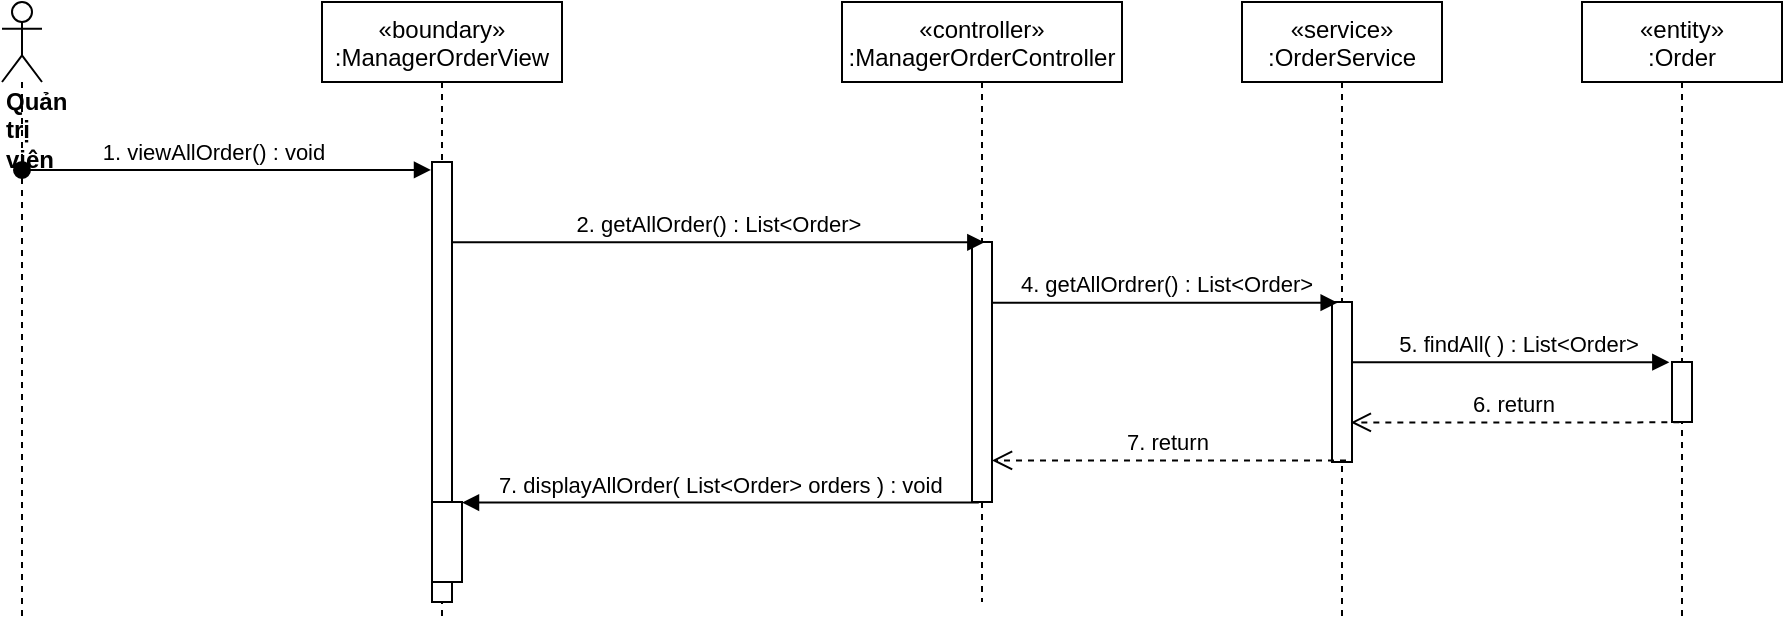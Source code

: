 <mxfile version="14.6.11" type="device"><diagram id="kgpKYQtTHZ0yAKxKKP6v" name="Page-1"><mxGraphModel dx="1038" dy="523" grid="1" gridSize="10" guides="1" tooltips="1" connect="1" arrows="1" fold="1" page="1" pageScale="1" pageWidth="850" pageHeight="1100" math="0" shadow="0"><root><mxCell id="0"/><mxCell id="1" parent="0"/><mxCell id="O-hqUbzQfyN6lvCl0_cx-1" value="«boundary»&#10;:ManagerOrderView" style="shape=umlLifeline;perimeter=lifelinePerimeter;container=1;collapsible=0;recursiveResize=0;rounded=0;shadow=0;strokeWidth=1;" vertex="1" parent="1"><mxGeometry x="260" y="80" width="120" height="310" as="geometry"/></mxCell><mxCell id="O-hqUbzQfyN6lvCl0_cx-2" value="" style="points=[];perimeter=orthogonalPerimeter;rounded=0;shadow=0;strokeWidth=1;" vertex="1" parent="O-hqUbzQfyN6lvCl0_cx-1"><mxGeometry x="55" y="80" width="10" height="220" as="geometry"/></mxCell><mxCell id="O-hqUbzQfyN6lvCl0_cx-3" value="" style="html=1;points=[];perimeter=orthogonalPerimeter;" vertex="1" parent="O-hqUbzQfyN6lvCl0_cx-1"><mxGeometry x="55" y="250" width="15" height="40" as="geometry"/></mxCell><mxCell id="O-hqUbzQfyN6lvCl0_cx-4" value="«controller»&#10;:ManagerOrderController" style="shape=umlLifeline;perimeter=lifelinePerimeter;container=1;collapsible=0;recursiveResize=0;rounded=0;shadow=0;strokeWidth=1;" vertex="1" parent="1"><mxGeometry x="520" y="80" width="140" height="300" as="geometry"/></mxCell><mxCell id="O-hqUbzQfyN6lvCl0_cx-5" value="" style="points=[];perimeter=orthogonalPerimeter;rounded=0;shadow=0;strokeWidth=1;" vertex="1" parent="O-hqUbzQfyN6lvCl0_cx-4"><mxGeometry x="65" y="120" width="10" height="130" as="geometry"/></mxCell><mxCell id="O-hqUbzQfyN6lvCl0_cx-6" value="&lt;div&gt;&lt;b&gt;Quản trị viên&lt;/b&gt;&lt;/div&gt;" style="shape=umlLifeline;participant=umlActor;perimeter=lifelinePerimeter;whiteSpace=wrap;html=1;container=1;collapsible=0;recursiveResize=0;verticalAlign=top;spacingTop=36;outlineConnect=0;align=left;" vertex="1" parent="1"><mxGeometry x="100" y="80" width="20" height="310" as="geometry"/></mxCell><mxCell id="O-hqUbzQfyN6lvCl0_cx-7" value="1. viewAllOrder() : void" style="verticalAlign=bottom;startArrow=oval;endArrow=block;startSize=8;shadow=0;strokeWidth=1;entryX=-0.05;entryY=0.018;entryDx=0;entryDy=0;entryPerimeter=0;" edge="1" parent="1" source="O-hqUbzQfyN6lvCl0_cx-6" target="O-hqUbzQfyN6lvCl0_cx-2"><mxGeometry x="-0.06" relative="1" as="geometry"><mxPoint x="100" y="170" as="sourcePoint"/><mxPoint as="offset"/></mxGeometry></mxCell><mxCell id="O-hqUbzQfyN6lvCl0_cx-8" value="«service»&#10;:OrderService" style="shape=umlLifeline;perimeter=lifelinePerimeter;container=1;collapsible=0;recursiveResize=0;rounded=0;shadow=0;strokeWidth=1;" vertex="1" parent="1"><mxGeometry x="720" y="80" width="100" height="310" as="geometry"/></mxCell><mxCell id="O-hqUbzQfyN6lvCl0_cx-9" value="" style="points=[];perimeter=orthogonalPerimeter;rounded=0;shadow=0;strokeWidth=1;" vertex="1" parent="O-hqUbzQfyN6lvCl0_cx-8"><mxGeometry x="45" y="150" width="10" height="80" as="geometry"/></mxCell><mxCell id="O-hqUbzQfyN6lvCl0_cx-10" value="2. getAllOrder() : List&amp;lt;Order&amp;gt;" style="html=1;verticalAlign=bottom;endArrow=block;entryX=0.617;entryY=0.001;entryDx=0;entryDy=0;entryPerimeter=0;" edge="1" parent="1" source="O-hqUbzQfyN6lvCl0_cx-2" target="O-hqUbzQfyN6lvCl0_cx-5"><mxGeometry width="80" relative="1" as="geometry"><mxPoint x="320" y="248" as="sourcePoint"/><mxPoint x="500" y="210" as="targetPoint"/></mxGeometry></mxCell><mxCell id="O-hqUbzQfyN6lvCl0_cx-11" value="4. getAllOrdrer() : List&amp;lt;Order&amp;gt;" style="html=1;verticalAlign=bottom;endArrow=block;entryX=0.283;entryY=0.004;entryDx=0;entryDy=0;entryPerimeter=0;" edge="1" parent="1" source="O-hqUbzQfyN6lvCl0_cx-5" target="O-hqUbzQfyN6lvCl0_cx-9"><mxGeometry width="80" relative="1" as="geometry"><mxPoint x="670" y="210" as="sourcePoint"/><mxPoint x="760" y="280" as="targetPoint"/></mxGeometry></mxCell><mxCell id="O-hqUbzQfyN6lvCl0_cx-12" value="«entity»&#10;:Order" style="shape=umlLifeline;perimeter=lifelinePerimeter;container=1;collapsible=0;recursiveResize=0;rounded=0;shadow=0;strokeWidth=1;" vertex="1" parent="1"><mxGeometry x="890" y="80" width="100" height="310" as="geometry"/></mxCell><mxCell id="O-hqUbzQfyN6lvCl0_cx-13" value="" style="points=[];perimeter=orthogonalPerimeter;rounded=0;shadow=0;strokeWidth=1;" vertex="1" parent="O-hqUbzQfyN6lvCl0_cx-12"><mxGeometry x="45" y="180" width="10" height="30" as="geometry"/></mxCell><mxCell id="O-hqUbzQfyN6lvCl0_cx-14" value="5. findAll( ) : List&amp;lt;Order&amp;gt;" style="html=1;verticalAlign=bottom;endArrow=block;entryX=-0.133;entryY=0.004;entryDx=0;entryDy=0;entryPerimeter=0;" edge="1" parent="1" source="O-hqUbzQfyN6lvCl0_cx-9" target="O-hqUbzQfyN6lvCl0_cx-13"><mxGeometry x="0.041" width="80" relative="1" as="geometry"><mxPoint x="980" y="290" as="sourcePoint"/><mxPoint x="1000" y="190" as="targetPoint"/><mxPoint as="offset"/></mxGeometry></mxCell><mxCell id="O-hqUbzQfyN6lvCl0_cx-15" value="6. return&amp;nbsp;" style="html=1;verticalAlign=bottom;endArrow=open;dashed=1;endSize=8;exitX=0.367;exitY=1.006;exitDx=0;exitDy=0;exitPerimeter=0;entryX=0.94;entryY=0.753;entryDx=0;entryDy=0;entryPerimeter=0;" edge="1" parent="1" source="O-hqUbzQfyN6lvCl0_cx-13" target="O-hqUbzQfyN6lvCl0_cx-9"><mxGeometry relative="1" as="geometry"><mxPoint x="1000" y="360" as="sourcePoint"/><mxPoint x="946" y="290" as="targetPoint"/></mxGeometry></mxCell><mxCell id="O-hqUbzQfyN6lvCl0_cx-16" value="7. return&amp;nbsp;" style="html=1;verticalAlign=bottom;endArrow=open;dashed=1;endSize=8;exitX=0.7;exitY=0.99;exitDx=0;exitDy=0;exitPerimeter=0;" edge="1" parent="1" source="O-hqUbzQfyN6lvCl0_cx-9" target="O-hqUbzQfyN6lvCl0_cx-5"><mxGeometry relative="1" as="geometry"><mxPoint x="870" y="370" as="sourcePoint"/><mxPoint x="650" y="370" as="targetPoint"/></mxGeometry></mxCell><mxCell id="O-hqUbzQfyN6lvCl0_cx-17" value="7. displayAllOrder( List&lt;Order&gt; orders ) : void" style="verticalAlign=bottom;endArrow=block;shadow=0;strokeWidth=1;exitX=0.34;exitY=1.002;exitDx=0;exitDy=0;exitPerimeter=0;" edge="1" parent="1" source="O-hqUbzQfyN6lvCl0_cx-5" target="O-hqUbzQfyN6lvCl0_cx-3"><mxGeometry relative="1" as="geometry"><mxPoint x="565" y="370" as="sourcePoint"/><mxPoint x="350" y="401" as="targetPoint"/></mxGeometry></mxCell></root></mxGraphModel></diagram></mxfile>